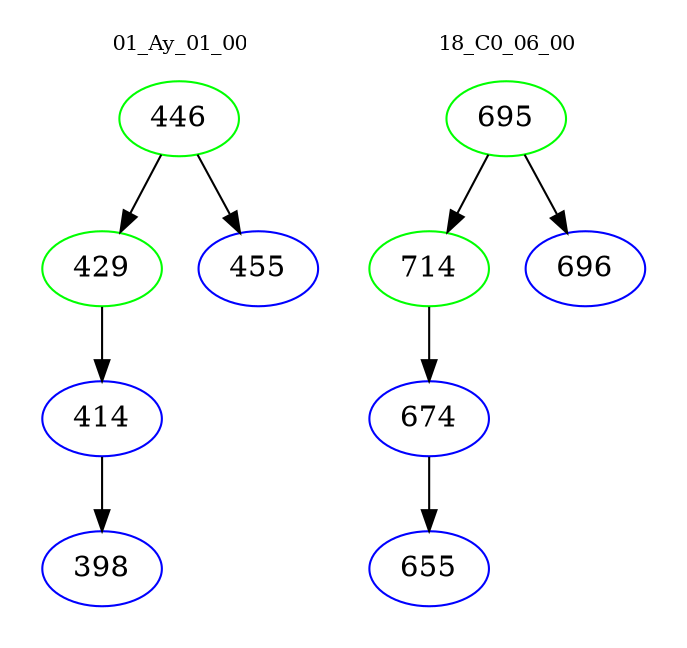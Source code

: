 digraph{
subgraph cluster_0 {
color = white
label = "01_Ay_01_00";
fontsize=10;
T0_446 [label="446", color="green"]
T0_446 -> T0_429 [color="black"]
T0_429 [label="429", color="green"]
T0_429 -> T0_414 [color="black"]
T0_414 [label="414", color="blue"]
T0_414 -> T0_398 [color="black"]
T0_398 [label="398", color="blue"]
T0_446 -> T0_455 [color="black"]
T0_455 [label="455", color="blue"]
}
subgraph cluster_1 {
color = white
label = "18_C0_06_00";
fontsize=10;
T1_695 [label="695", color="green"]
T1_695 -> T1_714 [color="black"]
T1_714 [label="714", color="green"]
T1_714 -> T1_674 [color="black"]
T1_674 [label="674", color="blue"]
T1_674 -> T1_655 [color="black"]
T1_655 [label="655", color="blue"]
T1_695 -> T1_696 [color="black"]
T1_696 [label="696", color="blue"]
}
}
